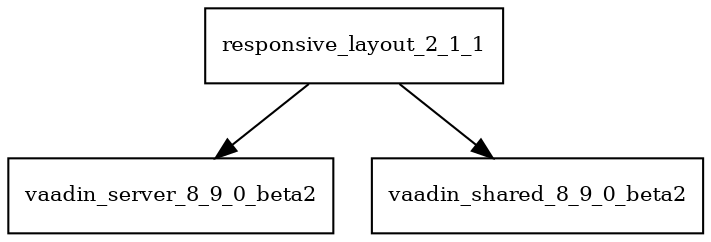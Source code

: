 digraph responsive_layout_2_1_1_dependencies {
  node [shape = box, fontsize=10.0];
  responsive_layout_2_1_1 -> vaadin_server_8_9_0_beta2;
  responsive_layout_2_1_1 -> vaadin_shared_8_9_0_beta2;
}
